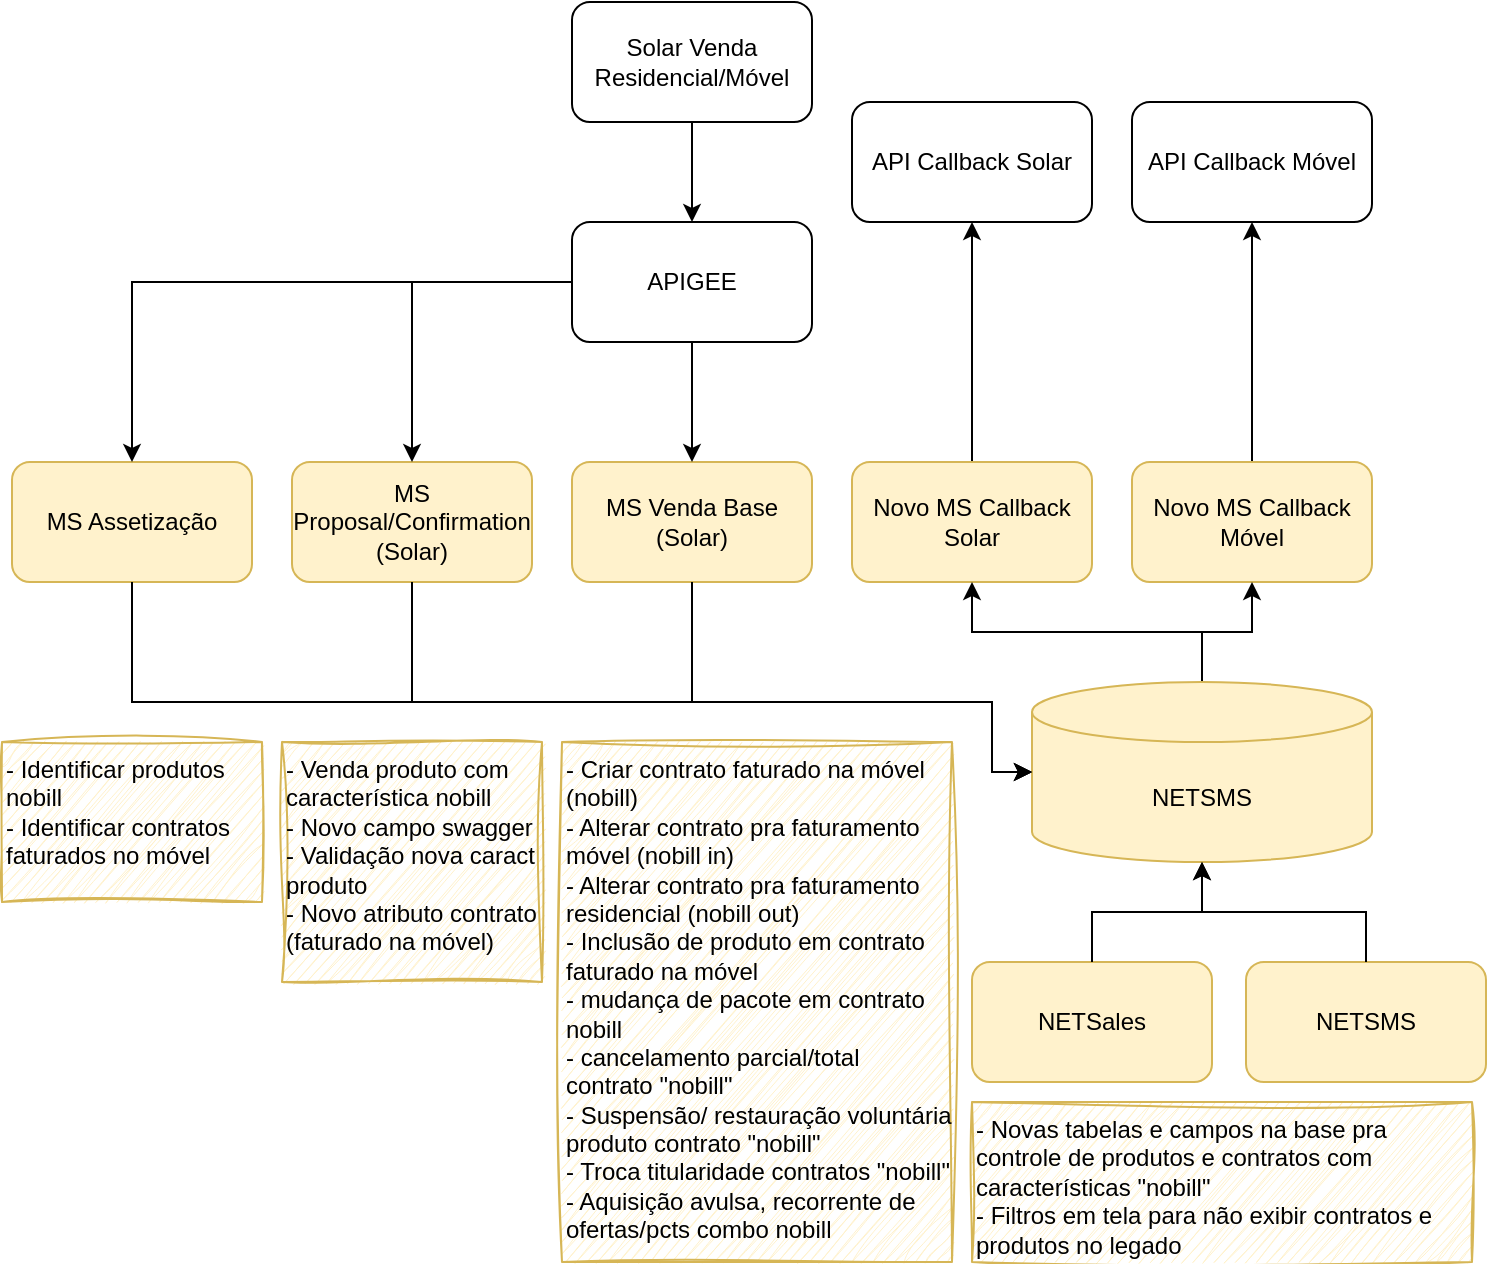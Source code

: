 <mxfile version="28.0.7">
  <diagram name="Página-1" id="EBVKb4GBBntcvRElv8mq">
    <mxGraphModel dx="1042" dy="527" grid="1" gridSize="10" guides="1" tooltips="1" connect="1" arrows="1" fold="1" page="1" pageScale="1" pageWidth="827" pageHeight="1169" math="0" shadow="0">
      <root>
        <mxCell id="0" />
        <mxCell id="1" parent="0" />
        <mxCell id="BTpJ2KaH0xwGKomBFtuc-1" value="MS Assetização" style="rounded=1;whiteSpace=wrap;html=1;fillColor=#fff2cc;strokeColor=#d6b656;" vertex="1" parent="1">
          <mxGeometry x="90" y="260" width="120" height="60" as="geometry" />
        </mxCell>
        <mxCell id="BTpJ2KaH0xwGKomBFtuc-2" value="MS Proposal/Confirmation (Solar)" style="rounded=1;whiteSpace=wrap;html=1;fillColor=#fff2cc;strokeColor=#d6b656;" vertex="1" parent="1">
          <mxGeometry x="230" y="260" width="120" height="60" as="geometry" />
        </mxCell>
        <mxCell id="BTpJ2KaH0xwGKomBFtuc-3" value="MS Venda Base (Solar)" style="rounded=1;whiteSpace=wrap;html=1;fillColor=#fff2cc;strokeColor=#d6b656;" vertex="1" parent="1">
          <mxGeometry x="370" y="260" width="120" height="60" as="geometry" />
        </mxCell>
        <mxCell id="BTpJ2KaH0xwGKomBFtuc-22" style="edgeStyle=orthogonalEdgeStyle;rounded=0;orthogonalLoop=1;jettySize=auto;html=1;entryX=0.5;entryY=1;entryDx=0;entryDy=0;" edge="1" parent="1" source="BTpJ2KaH0xwGKomBFtuc-4" target="BTpJ2KaH0xwGKomBFtuc-8">
          <mxGeometry relative="1" as="geometry" />
        </mxCell>
        <mxCell id="BTpJ2KaH0xwGKomBFtuc-4" value="Novo MS Callback Solar" style="rounded=1;whiteSpace=wrap;html=1;fillColor=#fff2cc;strokeColor=#d6b656;" vertex="1" parent="1">
          <mxGeometry x="510" y="260" width="120" height="60" as="geometry" />
        </mxCell>
        <mxCell id="BTpJ2KaH0xwGKomBFtuc-23" style="edgeStyle=orthogonalEdgeStyle;rounded=0;orthogonalLoop=1;jettySize=auto;html=1;entryX=0.5;entryY=1;entryDx=0;entryDy=0;" edge="1" parent="1" source="BTpJ2KaH0xwGKomBFtuc-5" target="BTpJ2KaH0xwGKomBFtuc-9">
          <mxGeometry relative="1" as="geometry" />
        </mxCell>
        <mxCell id="BTpJ2KaH0xwGKomBFtuc-5" value="Novo MS Callback Móvel" style="rounded=1;whiteSpace=wrap;html=1;fillColor=#fff2cc;strokeColor=#d6b656;" vertex="1" parent="1">
          <mxGeometry x="650" y="260" width="120" height="60" as="geometry" />
        </mxCell>
        <mxCell id="BTpJ2KaH0xwGKomBFtuc-18" style="edgeStyle=orthogonalEdgeStyle;rounded=0;orthogonalLoop=1;jettySize=auto;html=1;" edge="1" parent="1" source="BTpJ2KaH0xwGKomBFtuc-6" target="BTpJ2KaH0xwGKomBFtuc-1">
          <mxGeometry relative="1" as="geometry" />
        </mxCell>
        <mxCell id="BTpJ2KaH0xwGKomBFtuc-19" style="edgeStyle=orthogonalEdgeStyle;rounded=0;orthogonalLoop=1;jettySize=auto;html=1;" edge="1" parent="1" source="BTpJ2KaH0xwGKomBFtuc-6" target="BTpJ2KaH0xwGKomBFtuc-2">
          <mxGeometry relative="1" as="geometry" />
        </mxCell>
        <mxCell id="BTpJ2KaH0xwGKomBFtuc-20" style="edgeStyle=orthogonalEdgeStyle;rounded=0;orthogonalLoop=1;jettySize=auto;html=1;" edge="1" parent="1" source="BTpJ2KaH0xwGKomBFtuc-6" target="BTpJ2KaH0xwGKomBFtuc-3">
          <mxGeometry relative="1" as="geometry" />
        </mxCell>
        <mxCell id="BTpJ2KaH0xwGKomBFtuc-6" value="APIGEE" style="rounded=1;whiteSpace=wrap;html=1;" vertex="1" parent="1">
          <mxGeometry x="370" y="140" width="120" height="60" as="geometry" />
        </mxCell>
        <mxCell id="BTpJ2KaH0xwGKomBFtuc-31" style="edgeStyle=orthogonalEdgeStyle;rounded=0;orthogonalLoop=1;jettySize=auto;html=1;" edge="1" parent="1" source="BTpJ2KaH0xwGKomBFtuc-7" target="BTpJ2KaH0xwGKomBFtuc-6">
          <mxGeometry relative="1" as="geometry" />
        </mxCell>
        <mxCell id="BTpJ2KaH0xwGKomBFtuc-7" value="Solar Venda Residencial/Móvel" style="rounded=1;whiteSpace=wrap;html=1;" vertex="1" parent="1">
          <mxGeometry x="370" y="30" width="120" height="60" as="geometry" />
        </mxCell>
        <mxCell id="BTpJ2KaH0xwGKomBFtuc-8" value="API Callback Solar" style="rounded=1;whiteSpace=wrap;html=1;" vertex="1" parent="1">
          <mxGeometry x="510" y="80" width="120" height="60" as="geometry" />
        </mxCell>
        <mxCell id="BTpJ2KaH0xwGKomBFtuc-9" value="API Callback Móvel" style="rounded=1;whiteSpace=wrap;html=1;" vertex="1" parent="1">
          <mxGeometry x="650" y="80" width="120" height="60" as="geometry" />
        </mxCell>
        <mxCell id="BTpJ2KaH0xwGKomBFtuc-10" value="- Identificar produtos nobill&lt;div&gt;- Identificar contratos faturados no móvel&lt;/div&gt;" style="text;html=1;align=left;verticalAlign=top;whiteSpace=wrap;rounded=0;fillColor=#fff2cc;strokeColor=#d6b656;sketch=1;curveFitting=1;jiggle=2;" vertex="1" parent="1">
          <mxGeometry x="85" y="400" width="130" height="80" as="geometry" />
        </mxCell>
        <mxCell id="BTpJ2KaH0xwGKomBFtuc-11" value="- Venda produto com característica nobill&lt;div&gt;- Novo campo swagger&lt;/div&gt;&lt;div&gt;- Validação nova caract produto&lt;/div&gt;&lt;div&gt;- Novo atributo contrato (faturado na móvel)&lt;/div&gt;" style="text;html=1;align=left;verticalAlign=top;whiteSpace=wrap;rounded=0;fillColor=#fff2cc;strokeColor=#d6b656;sketch=1;curveFitting=1;jiggle=2;" vertex="1" parent="1">
          <mxGeometry x="225" y="400" width="130" height="120" as="geometry" />
        </mxCell>
        <mxCell id="BTpJ2KaH0xwGKomBFtuc-13" value="- Criar contrato faturado na móvel (nobill)&lt;div&gt;- Alterar contrato pra faturamento móvel (nobill in)&lt;/div&gt;&lt;div&gt;- Alterar contrato pra faturamento residencial (nobill out)&lt;/div&gt;&lt;div&gt;- Inclusão de produto em contrato faturado na móvel&lt;/div&gt;&lt;div&gt;- mudança de pacote em contrato nobill&lt;/div&gt;&lt;div&gt;- cancelamento parcial/total contrato &quot;nobill&quot;&lt;/div&gt;&lt;div&gt;- Suspensão/ restauração voluntária produto contrato &quot;nobill&quot;&lt;/div&gt;&lt;div&gt;- Troca titularidade contratos &quot;nobill&quot;&lt;/div&gt;&lt;div&gt;- Aquisição avulsa, recorrente de ofertas/pcts combo nobill&lt;/div&gt;" style="text;html=1;align=left;verticalAlign=top;whiteSpace=wrap;rounded=0;fillColor=#fff2cc;strokeColor=#d6b656;sketch=1;curveFitting=1;jiggle=2;" vertex="1" parent="1">
          <mxGeometry x="365" y="400" width="195" height="260" as="geometry" />
        </mxCell>
        <mxCell id="BTpJ2KaH0xwGKomBFtuc-24" style="edgeStyle=orthogonalEdgeStyle;rounded=0;orthogonalLoop=1;jettySize=auto;html=1;entryX=0.5;entryY=1;entryDx=0;entryDy=0;" edge="1" parent="1" source="BTpJ2KaH0xwGKomBFtuc-14" target="BTpJ2KaH0xwGKomBFtuc-5">
          <mxGeometry relative="1" as="geometry" />
        </mxCell>
        <mxCell id="BTpJ2KaH0xwGKomBFtuc-25" style="edgeStyle=orthogonalEdgeStyle;rounded=0;orthogonalLoop=1;jettySize=auto;html=1;entryX=0.5;entryY=1;entryDx=0;entryDy=0;" edge="1" parent="1" source="BTpJ2KaH0xwGKomBFtuc-14" target="BTpJ2KaH0xwGKomBFtuc-4">
          <mxGeometry relative="1" as="geometry" />
        </mxCell>
        <mxCell id="BTpJ2KaH0xwGKomBFtuc-14" value="NETSMS" style="shape=cylinder3;whiteSpace=wrap;html=1;boundedLbl=1;backgroundOutline=1;size=15;fillColor=#fff2cc;strokeColor=#d6b656;" vertex="1" parent="1">
          <mxGeometry x="600" y="370" width="170" height="90" as="geometry" />
        </mxCell>
        <mxCell id="BTpJ2KaH0xwGKomBFtuc-15" value="NETSales" style="rounded=1;whiteSpace=wrap;html=1;fillColor=#fff2cc;strokeColor=#d6b656;" vertex="1" parent="1">
          <mxGeometry x="570" y="510" width="120" height="60" as="geometry" />
        </mxCell>
        <mxCell id="BTpJ2KaH0xwGKomBFtuc-16" value="NETSMS" style="rounded=1;whiteSpace=wrap;html=1;fillColor=#fff2cc;strokeColor=#d6b656;" vertex="1" parent="1">
          <mxGeometry x="707" y="510" width="120" height="60" as="geometry" />
        </mxCell>
        <mxCell id="BTpJ2KaH0xwGKomBFtuc-17" value="- Novas tabelas e campos na base pra controle de produtos e contratos com características &quot;nobill&quot;&lt;div&gt;- Filtros em tela para não exibir contratos e produtos no legado&lt;/div&gt;" style="text;html=1;align=left;verticalAlign=top;whiteSpace=wrap;rounded=0;fillColor=#fff2cc;strokeColor=#d6b656;sketch=1;curveFitting=1;jiggle=2;" vertex="1" parent="1">
          <mxGeometry x="570" y="580" width="250" height="80" as="geometry" />
        </mxCell>
        <mxCell id="BTpJ2KaH0xwGKomBFtuc-26" style="edgeStyle=orthogonalEdgeStyle;rounded=0;orthogonalLoop=1;jettySize=auto;html=1;entryX=0;entryY=0.5;entryDx=0;entryDy=0;entryPerimeter=0;" edge="1" parent="1" source="BTpJ2KaH0xwGKomBFtuc-3" target="BTpJ2KaH0xwGKomBFtuc-14">
          <mxGeometry relative="1" as="geometry">
            <Array as="points">
              <mxPoint x="430" y="380" />
              <mxPoint x="580" y="380" />
              <mxPoint x="580" y="415" />
            </Array>
          </mxGeometry>
        </mxCell>
        <mxCell id="BTpJ2KaH0xwGKomBFtuc-27" style="edgeStyle=orthogonalEdgeStyle;rounded=0;orthogonalLoop=1;jettySize=auto;html=1;entryX=0;entryY=0.5;entryDx=0;entryDy=0;entryPerimeter=0;" edge="1" parent="1" source="BTpJ2KaH0xwGKomBFtuc-2" target="BTpJ2KaH0xwGKomBFtuc-14">
          <mxGeometry relative="1" as="geometry">
            <Array as="points">
              <mxPoint x="290" y="380" />
              <mxPoint x="580" y="380" />
              <mxPoint x="580" y="415" />
            </Array>
          </mxGeometry>
        </mxCell>
        <mxCell id="BTpJ2KaH0xwGKomBFtuc-28" style="edgeStyle=orthogonalEdgeStyle;rounded=0;orthogonalLoop=1;jettySize=auto;html=1;entryX=0;entryY=0.5;entryDx=0;entryDy=0;entryPerimeter=0;" edge="1" parent="1" source="BTpJ2KaH0xwGKomBFtuc-1" target="BTpJ2KaH0xwGKomBFtuc-14">
          <mxGeometry relative="1" as="geometry">
            <Array as="points">
              <mxPoint x="150" y="380" />
              <mxPoint x="580" y="380" />
              <mxPoint x="580" y="415" />
            </Array>
          </mxGeometry>
        </mxCell>
        <mxCell id="BTpJ2KaH0xwGKomBFtuc-29" style="edgeStyle=orthogonalEdgeStyle;rounded=0;orthogonalLoop=1;jettySize=auto;html=1;entryX=0.5;entryY=1;entryDx=0;entryDy=0;entryPerimeter=0;" edge="1" parent="1" source="BTpJ2KaH0xwGKomBFtuc-15" target="BTpJ2KaH0xwGKomBFtuc-14">
          <mxGeometry relative="1" as="geometry" />
        </mxCell>
        <mxCell id="BTpJ2KaH0xwGKomBFtuc-30" style="edgeStyle=orthogonalEdgeStyle;rounded=0;orthogonalLoop=1;jettySize=auto;html=1;entryX=0.5;entryY=1;entryDx=0;entryDy=0;entryPerimeter=0;" edge="1" parent="1" source="BTpJ2KaH0xwGKomBFtuc-16" target="BTpJ2KaH0xwGKomBFtuc-14">
          <mxGeometry relative="1" as="geometry" />
        </mxCell>
      </root>
    </mxGraphModel>
  </diagram>
</mxfile>
